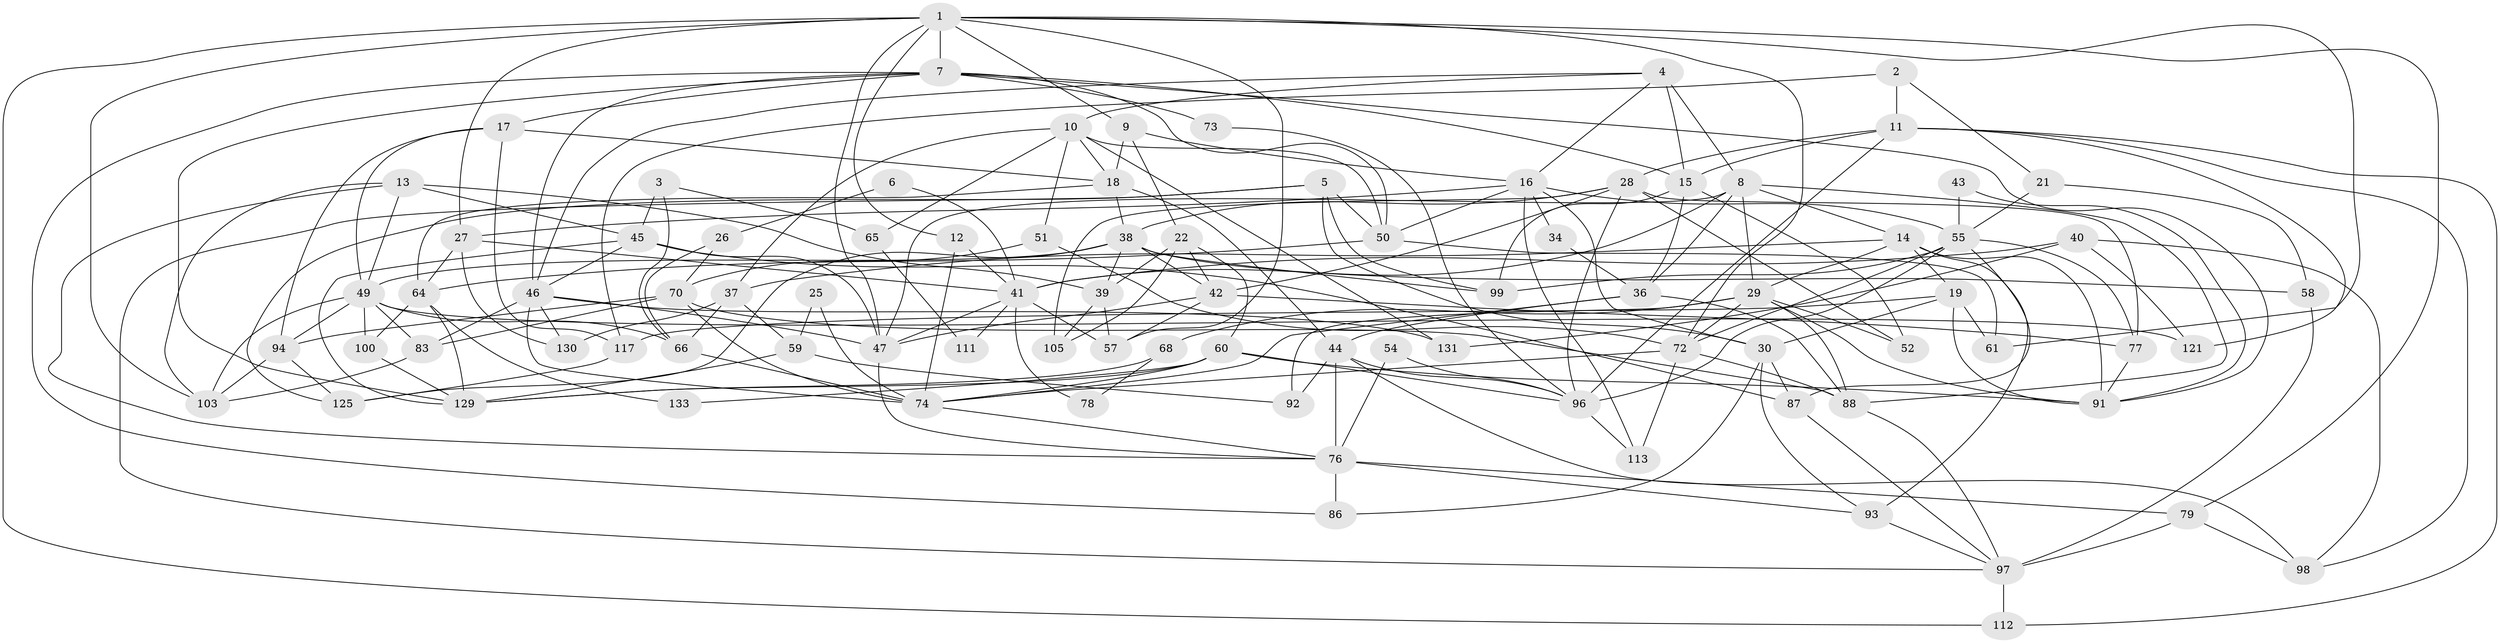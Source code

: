 // original degree distribution, {9: 0.007518796992481203, 3: 0.3082706766917293, 5: 0.17293233082706766, 2: 0.14285714285714285, 4: 0.21804511278195488, 6: 0.09022556390977443, 7: 0.03759398496240601, 8: 0.022556390977443608}
// Generated by graph-tools (version 1.1) at 2025/42/03/06/25 10:42:01]
// undirected, 88 vertices, 217 edges
graph export_dot {
graph [start="1"]
  node [color=gray90,style=filled];
  1 [super="+80"];
  2;
  3;
  4;
  5 [super="+20"];
  6;
  7 [super="+119"];
  8 [super="+35"];
  9;
  10 [super="+63"];
  11 [super="+23"];
  12;
  13;
  14 [super="+33"];
  15 [super="+31"];
  16 [super="+127"];
  17 [super="+124"];
  18 [super="+102"];
  19 [super="+24"];
  21;
  22 [super="+122"];
  25;
  26;
  27 [super="+101"];
  28 [super="+56"];
  29 [super="+32"];
  30 [super="+115"];
  34;
  36 [super="+85"];
  37 [super="+67"];
  38 [super="+104"];
  39 [super="+48"];
  40 [super="+95"];
  41 [super="+69"];
  42 [super="+81"];
  43;
  44;
  45 [super="+90"];
  46 [super="+53"];
  47 [super="+120"];
  49 [super="+75"];
  50;
  51 [super="+126"];
  52;
  54;
  55 [super="+62"];
  57 [super="+109"];
  58;
  59 [super="+110"];
  60 [super="+71"];
  61;
  64 [super="+82"];
  65;
  66;
  68;
  70 [super="+89"];
  72 [super="+114"];
  73;
  74 [super="+106"];
  76 [super="+84"];
  77;
  78;
  79;
  83;
  86;
  87;
  88 [super="+128"];
  91 [super="+108"];
  92 [super="+118"];
  93;
  94;
  96 [super="+123"];
  97 [super="+107"];
  98;
  99;
  100;
  103 [super="+116"];
  105;
  111;
  112;
  113;
  117;
  121;
  125;
  129 [super="+132"];
  130;
  131;
  133;
  1 -- 7;
  1 -- 9;
  1 -- 12;
  1 -- 61;
  1 -- 72;
  1 -- 112;
  1 -- 57;
  1 -- 27;
  1 -- 79;
  1 -- 103;
  1 -- 47;
  2 -- 21;
  2 -- 11;
  2 -- 117;
  3 -- 66;
  3 -- 65;
  3 -- 45;
  4 -- 8;
  4 -- 16;
  4 -- 10;
  4 -- 46;
  4 -- 15;
  5 -- 125;
  5 -- 97;
  5 -- 50;
  5 -- 99;
  5 -- 30;
  6 -- 26;
  6 -- 41;
  7 -- 73;
  7 -- 129;
  7 -- 50;
  7 -- 86;
  7 -- 91;
  7 -- 46;
  7 -- 17;
  7 -- 15;
  8 -- 14;
  8 -- 36;
  8 -- 41;
  8 -- 29;
  8 -- 88;
  8 -- 47;
  9 -- 16;
  9 -- 22;
  9 -- 18;
  10 -- 18;
  10 -- 65;
  10 -- 50;
  10 -- 131;
  10 -- 37;
  10 -- 51;
  11 -- 28;
  11 -- 121;
  11 -- 98;
  11 -- 112;
  11 -- 96;
  11 -- 15;
  12 -- 74;
  12 -- 41;
  13 -- 103;
  13 -- 76;
  13 -- 45;
  13 -- 39;
  13 -- 49;
  14 -- 93;
  14 -- 91;
  14 -- 37;
  14 -- 29;
  14 -- 19;
  15 -- 99;
  15 -- 52;
  15 -- 36;
  16 -- 113;
  16 -- 34;
  16 -- 55;
  16 -- 27;
  16 -- 50;
  16 -- 30;
  17 -- 49;
  17 -- 117;
  17 -- 94;
  17 -- 18;
  18 -- 44;
  18 -- 38;
  18 -- 64;
  19 -- 117;
  19 -- 61;
  19 -- 91;
  19 -- 30;
  21 -- 58;
  21 -- 55;
  22 -- 39 [weight=2];
  22 -- 105;
  22 -- 42;
  22 -- 60;
  25 -- 74;
  25 -- 59;
  26 -- 66;
  26 -- 70;
  27 -- 41;
  27 -- 64;
  27 -- 130;
  28 -- 42;
  28 -- 96;
  28 -- 52;
  28 -- 38;
  28 -- 105;
  28 -- 77;
  29 -- 91;
  29 -- 52;
  29 -- 92;
  29 -- 68;
  29 -- 72;
  29 -- 88;
  30 -- 87;
  30 -- 93;
  30 -- 86;
  34 -- 36;
  36 -- 44;
  36 -- 74;
  36 -- 88;
  37 -- 66;
  37 -- 130;
  37 -- 59;
  38 -- 99 [weight=2];
  38 -- 49;
  38 -- 58;
  38 -- 39;
  38 -- 42;
  38 -- 125;
  39 -- 105;
  39 -- 57;
  40 -- 131;
  40 -- 121;
  40 -- 41;
  40 -- 98;
  41 -- 111;
  41 -- 78;
  41 -- 57;
  41 -- 47;
  42 -- 77;
  42 -- 57;
  42 -- 47;
  43 -- 55;
  43 -- 91;
  44 -- 98;
  44 -- 96;
  44 -- 76;
  44 -- 92;
  45 -- 129;
  45 -- 46;
  45 -- 87;
  45 -- 47;
  46 -- 130;
  46 -- 83;
  46 -- 131;
  46 -- 74;
  46 -- 47;
  47 -- 76;
  49 -- 121;
  49 -- 66;
  49 -- 83;
  49 -- 100;
  49 -- 103;
  49 -- 94;
  50 -- 61;
  50 -- 64;
  51 -- 72;
  51 -- 70;
  54 -- 76;
  54 -- 96;
  55 -- 77;
  55 -- 72;
  55 -- 96;
  55 -- 99;
  55 -- 87;
  58 -- 97;
  59 -- 129;
  59 -- 92;
  60 -- 96;
  60 -- 74;
  60 -- 129;
  60 -- 133;
  60 -- 91;
  64 -- 129;
  64 -- 100;
  64 -- 133;
  65 -- 111;
  66 -- 74;
  68 -- 129;
  68 -- 78;
  70 -- 94;
  70 -- 74;
  70 -- 83;
  70 -- 88;
  72 -- 88;
  72 -- 113;
  72 -- 74;
  73 -- 96;
  74 -- 76;
  76 -- 86;
  76 -- 79;
  76 -- 93;
  77 -- 91;
  79 -- 98;
  79 -- 97;
  83 -- 103;
  87 -- 97;
  88 -- 97;
  93 -- 97;
  94 -- 125;
  94 -- 103;
  96 -- 113;
  97 -- 112;
  100 -- 129;
  117 -- 125;
}

